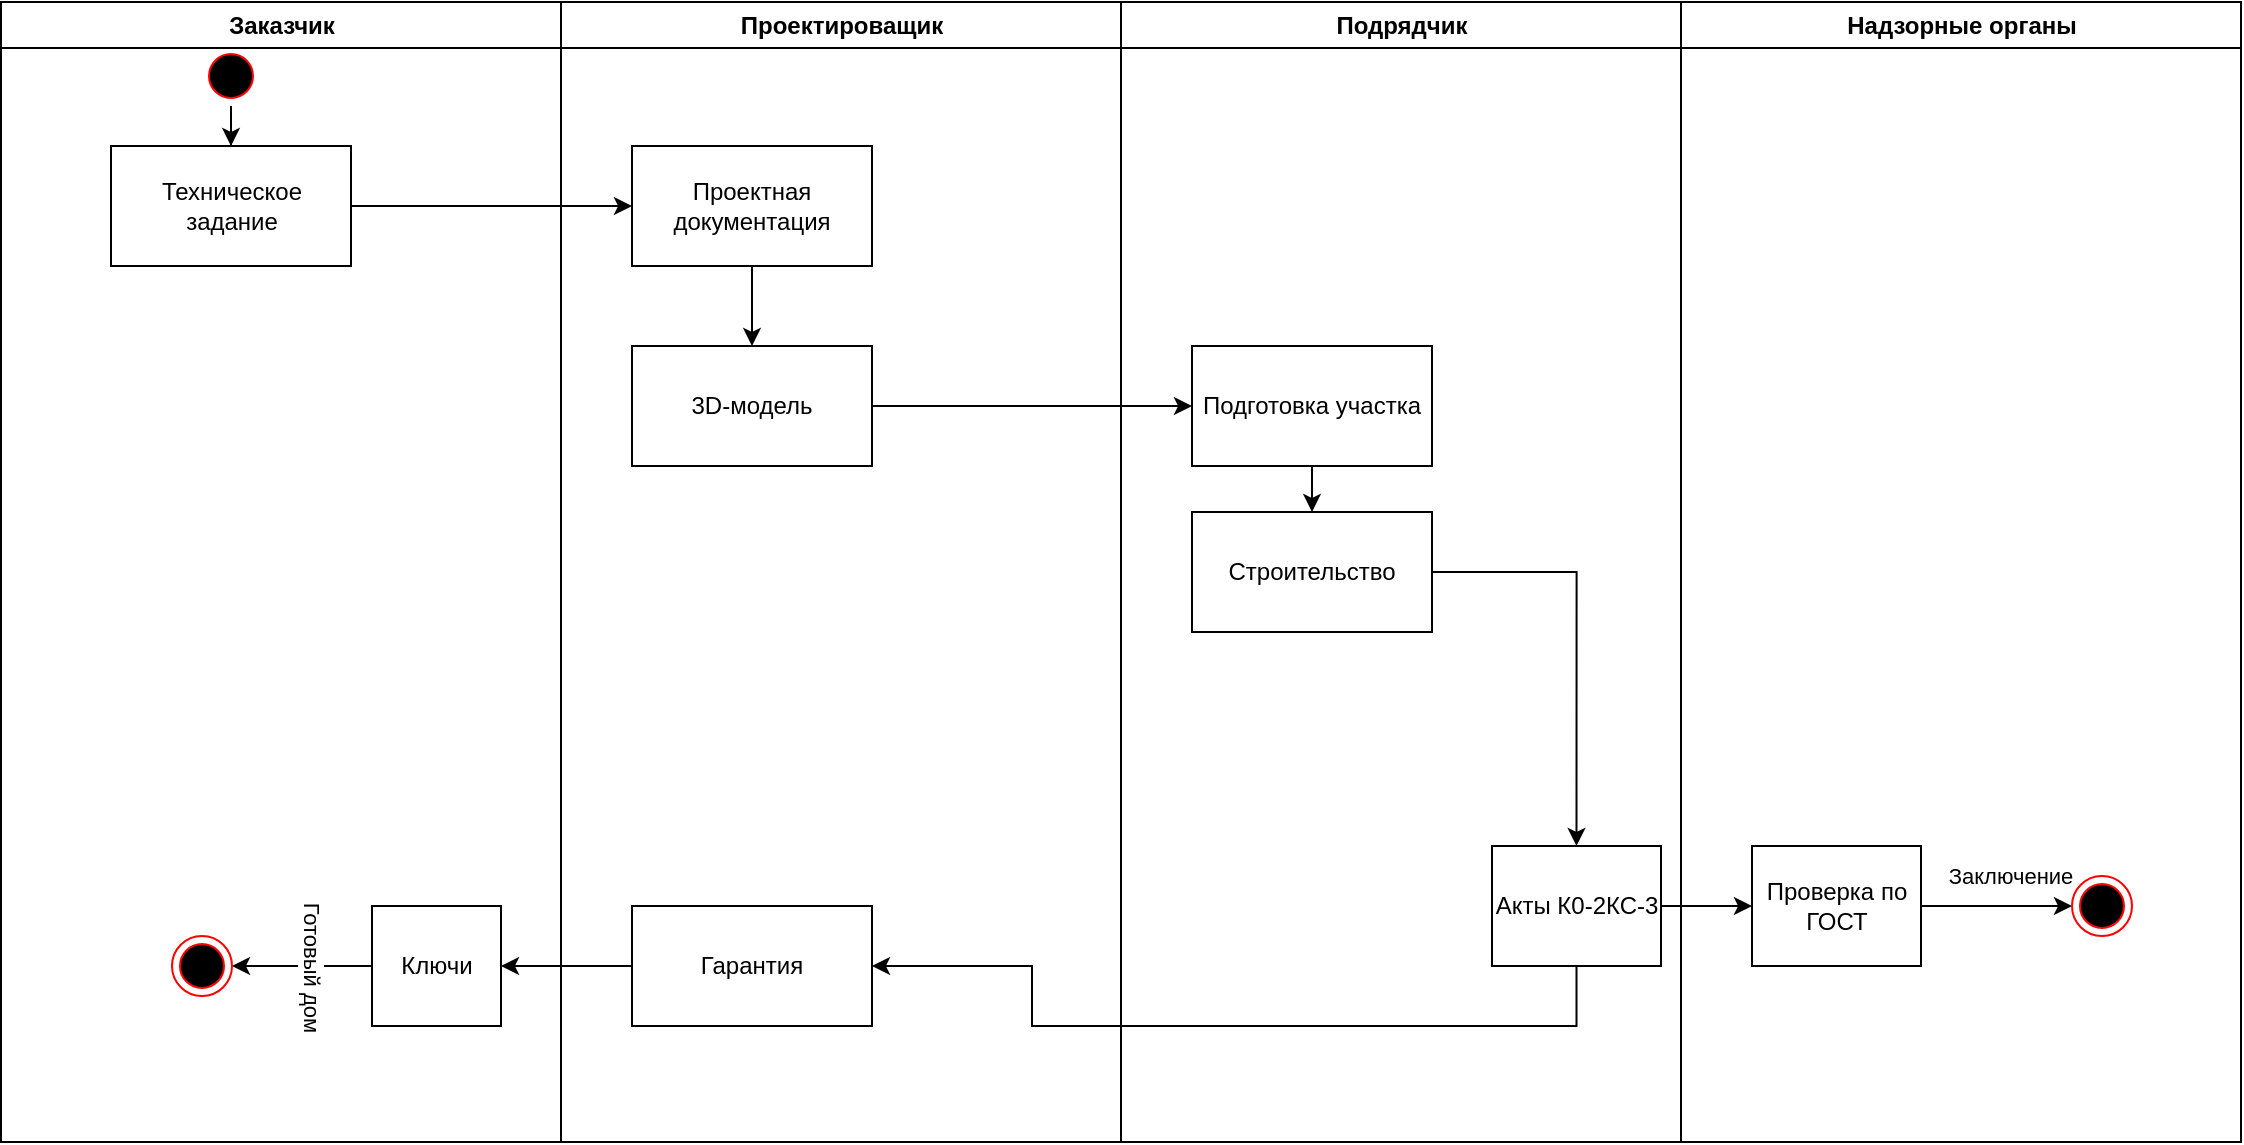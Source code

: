 <mxfile version="26.2.14">
  <diagram name="Page-1" id="e7e014a7-5840-1c2e-5031-d8a46d1fe8dd">
    <mxGraphModel dx="742" dy="1154" grid="1" gridSize="10" guides="1" tooltips="1" connect="1" arrows="1" fold="1" page="1" pageScale="1" pageWidth="1169" pageHeight="826" background="none" math="0" shadow="0">
      <root>
        <mxCell id="0" />
        <mxCell id="1" parent="0" />
        <mxCell id="2" value="Заказчик" style="swimlane;whiteSpace=wrap" parent="1" vertex="1">
          <mxGeometry x="164.5" y="128" width="280" height="570" as="geometry" />
        </mxCell>
        <mxCell id="iN7aNiKxP-10c6p9kHCY-42" style="edgeStyle=orthogonalEdgeStyle;rounded=0;orthogonalLoop=1;jettySize=auto;html=1;entryX=0.5;entryY=0;entryDx=0;entryDy=0;" parent="2" source="5" target="iN7aNiKxP-10c6p9kHCY-41" edge="1">
          <mxGeometry relative="1" as="geometry" />
        </mxCell>
        <mxCell id="5" value="" style="ellipse;shape=startState;fillColor=#000000;strokeColor=#ff0000;" parent="2" vertex="1">
          <mxGeometry x="100" y="22" width="30" height="30" as="geometry" />
        </mxCell>
        <mxCell id="iN7aNiKxP-10c6p9kHCY-41" value="Техническое задание" style="rounded=0;whiteSpace=wrap;html=1;" parent="2" vertex="1">
          <mxGeometry x="55" y="72" width="120" height="60" as="geometry" />
        </mxCell>
        <mxCell id="iN7aNiKxP-10c6p9kHCY-73" style="edgeStyle=orthogonalEdgeStyle;rounded=0;orthogonalLoop=1;jettySize=auto;html=1;entryX=1;entryY=0.5;entryDx=0;entryDy=0;" parent="2" source="iN7aNiKxP-10c6p9kHCY-70" target="iN7aNiKxP-10c6p9kHCY-72" edge="1">
          <mxGeometry relative="1" as="geometry" />
        </mxCell>
        <mxCell id="iN7aNiKxP-10c6p9kHCY-74" value="Готовый дом" style="edgeLabel;html=1;align=center;verticalAlign=middle;resizable=0;points=[];rotation=90;" parent="iN7aNiKxP-10c6p9kHCY-73" vertex="1" connectable="0">
          <mxGeometry x="0.429" y="1" relative="1" as="geometry">
            <mxPoint x="20" y="-1" as="offset" />
          </mxGeometry>
        </mxCell>
        <mxCell id="iN7aNiKxP-10c6p9kHCY-70" value="Ключи" style="rounded=0;whiteSpace=wrap;html=1;" parent="2" vertex="1">
          <mxGeometry x="185.5" y="452" width="64.5" height="60" as="geometry" />
        </mxCell>
        <mxCell id="iN7aNiKxP-10c6p9kHCY-72" value="" style="ellipse;html=1;shape=endState;fillColor=#000000;strokeColor=#ff0000;" parent="2" vertex="1">
          <mxGeometry x="85.5" y="467" width="30" height="30" as="geometry" />
        </mxCell>
        <mxCell id="3" value="Проектироващик" style="swimlane;whiteSpace=wrap" parent="1" vertex="1">
          <mxGeometry x="444.5" y="128" width="280" height="570" as="geometry" />
        </mxCell>
        <mxCell id="iN7aNiKxP-10c6p9kHCY-49" style="edgeStyle=orthogonalEdgeStyle;rounded=0;orthogonalLoop=1;jettySize=auto;html=1;entryX=0.5;entryY=0;entryDx=0;entryDy=0;" parent="3" source="iN7aNiKxP-10c6p9kHCY-43" target="iN7aNiKxP-10c6p9kHCY-48" edge="1">
          <mxGeometry relative="1" as="geometry" />
        </mxCell>
        <mxCell id="iN7aNiKxP-10c6p9kHCY-43" value="Проектная документация" style="rounded=0;whiteSpace=wrap;html=1;" parent="3" vertex="1">
          <mxGeometry x="35.5" y="72" width="120" height="60" as="geometry" />
        </mxCell>
        <mxCell id="iN7aNiKxP-10c6p9kHCY-48" value="3D-модель" style="rounded=0;whiteSpace=wrap;html=1;" parent="3" vertex="1">
          <mxGeometry x="35.5" y="172" width="120" height="60" as="geometry" />
        </mxCell>
        <mxCell id="iN7aNiKxP-10c6p9kHCY-67" value="Гарантия" style="rounded=0;whiteSpace=wrap;html=1;" parent="3" vertex="1">
          <mxGeometry x="35.5" y="452" width="120" height="60" as="geometry" />
        </mxCell>
        <mxCell id="4" value="Подрядчик" style="swimlane;whiteSpace=wrap" parent="1" vertex="1">
          <mxGeometry x="724.5" y="128" width="280" height="570" as="geometry" />
        </mxCell>
        <mxCell id="iN7aNiKxP-10c6p9kHCY-53" style="edgeStyle=orthogonalEdgeStyle;rounded=0;orthogonalLoop=1;jettySize=auto;html=1;entryX=0.5;entryY=0;entryDx=0;entryDy=0;" parent="4" source="iN7aNiKxP-10c6p9kHCY-50" edge="1">
          <mxGeometry relative="1" as="geometry">
            <mxPoint x="95.5" y="255" as="targetPoint" />
          </mxGeometry>
        </mxCell>
        <mxCell id="iN7aNiKxP-10c6p9kHCY-50" value="Подготовка участка" style="rounded=0;whiteSpace=wrap;html=1;" parent="4" vertex="1">
          <mxGeometry x="35.5" y="172" width="120" height="60" as="geometry" />
        </mxCell>
        <mxCell id="iN7aNiKxP-10c6p9kHCY-58" value="Акты К0-2КС-3" style="rounded=0;whiteSpace=wrap;html=1;" parent="4" vertex="1">
          <mxGeometry x="185.5" y="422" width="84.5" height="60" as="geometry" />
        </mxCell>
        <mxCell id="xFzo-6ytkfw9KyzJSXOq-6" style="edgeStyle=orthogonalEdgeStyle;rounded=0;orthogonalLoop=1;jettySize=auto;html=1;entryX=0.5;entryY=0;entryDx=0;entryDy=0;" edge="1" parent="4" source="xFzo-6ytkfw9KyzJSXOq-5" target="iN7aNiKxP-10c6p9kHCY-58">
          <mxGeometry relative="1" as="geometry" />
        </mxCell>
        <mxCell id="xFzo-6ytkfw9KyzJSXOq-5" value="Строительство" style="rounded=0;whiteSpace=wrap;html=1;" vertex="1" parent="4">
          <mxGeometry x="35.5" y="255" width="120" height="60" as="geometry" />
        </mxCell>
        <mxCell id="iN7aNiKxP-10c6p9kHCY-44" style="edgeStyle=orthogonalEdgeStyle;rounded=0;orthogonalLoop=1;jettySize=auto;html=1;entryX=0;entryY=0.5;entryDx=0;entryDy=0;" parent="1" source="iN7aNiKxP-10c6p9kHCY-41" target="iN7aNiKxP-10c6p9kHCY-43" edge="1">
          <mxGeometry relative="1" as="geometry" />
        </mxCell>
        <mxCell id="iN7aNiKxP-10c6p9kHCY-47" value="Надзорные органы" style="swimlane;whiteSpace=wrap;startSize=23;" parent="1" vertex="1">
          <mxGeometry x="1004.5" y="128" width="280" height="570" as="geometry" />
        </mxCell>
        <mxCell id="iN7aNiKxP-10c6p9kHCY-64" style="edgeStyle=orthogonalEdgeStyle;rounded=0;orthogonalLoop=1;jettySize=auto;html=1;entryX=0;entryY=0.5;entryDx=0;entryDy=0;" parent="iN7aNiKxP-10c6p9kHCY-47" source="iN7aNiKxP-10c6p9kHCY-60" target="iN7aNiKxP-10c6p9kHCY-63" edge="1">
          <mxGeometry relative="1" as="geometry" />
        </mxCell>
        <mxCell id="iN7aNiKxP-10c6p9kHCY-65" value="Заключение" style="edgeLabel;html=1;align=center;verticalAlign=middle;resizable=0;points=[];" parent="iN7aNiKxP-10c6p9kHCY-64" vertex="1" connectable="0">
          <mxGeometry x="-0.113" y="1" relative="1" as="geometry">
            <mxPoint x="11" y="-14" as="offset" />
          </mxGeometry>
        </mxCell>
        <mxCell id="iN7aNiKxP-10c6p9kHCY-60" value="Проверка по ГОСТ" style="rounded=0;whiteSpace=wrap;html=1;" parent="iN7aNiKxP-10c6p9kHCY-47" vertex="1">
          <mxGeometry x="35.5" y="422" width="84.5" height="60" as="geometry" />
        </mxCell>
        <mxCell id="iN7aNiKxP-10c6p9kHCY-63" value="" style="ellipse;html=1;shape=endState;fillColor=#000000;strokeColor=#ff0000;" parent="iN7aNiKxP-10c6p9kHCY-47" vertex="1">
          <mxGeometry x="195.5" y="437" width="30" height="30" as="geometry" />
        </mxCell>
        <mxCell id="iN7aNiKxP-10c6p9kHCY-51" style="edgeStyle=orthogonalEdgeStyle;rounded=0;orthogonalLoop=1;jettySize=auto;html=1;entryX=0;entryY=0.5;entryDx=0;entryDy=0;" parent="1" source="iN7aNiKxP-10c6p9kHCY-48" target="iN7aNiKxP-10c6p9kHCY-50" edge="1">
          <mxGeometry relative="1" as="geometry" />
        </mxCell>
        <mxCell id="iN7aNiKxP-10c6p9kHCY-61" style="edgeStyle=orthogonalEdgeStyle;rounded=0;orthogonalLoop=1;jettySize=auto;html=1;entryX=0;entryY=0.5;entryDx=0;entryDy=0;" parent="1" source="iN7aNiKxP-10c6p9kHCY-58" target="iN7aNiKxP-10c6p9kHCY-60" edge="1">
          <mxGeometry relative="1" as="geometry" />
        </mxCell>
        <mxCell id="iN7aNiKxP-10c6p9kHCY-69" style="edgeStyle=orthogonalEdgeStyle;rounded=0;orthogonalLoop=1;jettySize=auto;html=1;entryX=1;entryY=0.5;entryDx=0;entryDy=0;" parent="1" source="iN7aNiKxP-10c6p9kHCY-58" target="iN7aNiKxP-10c6p9kHCY-67" edge="1">
          <mxGeometry relative="1" as="geometry">
            <Array as="points">
              <mxPoint x="952" y="640" />
              <mxPoint x="680" y="640" />
              <mxPoint x="680" y="610" />
            </Array>
          </mxGeometry>
        </mxCell>
        <mxCell id="iN7aNiKxP-10c6p9kHCY-71" style="edgeStyle=orthogonalEdgeStyle;rounded=0;orthogonalLoop=1;jettySize=auto;html=1;entryX=1;entryY=0.5;entryDx=0;entryDy=0;" parent="1" source="iN7aNiKxP-10c6p9kHCY-67" target="iN7aNiKxP-10c6p9kHCY-70" edge="1">
          <mxGeometry relative="1" as="geometry" />
        </mxCell>
      </root>
    </mxGraphModel>
  </diagram>
</mxfile>
